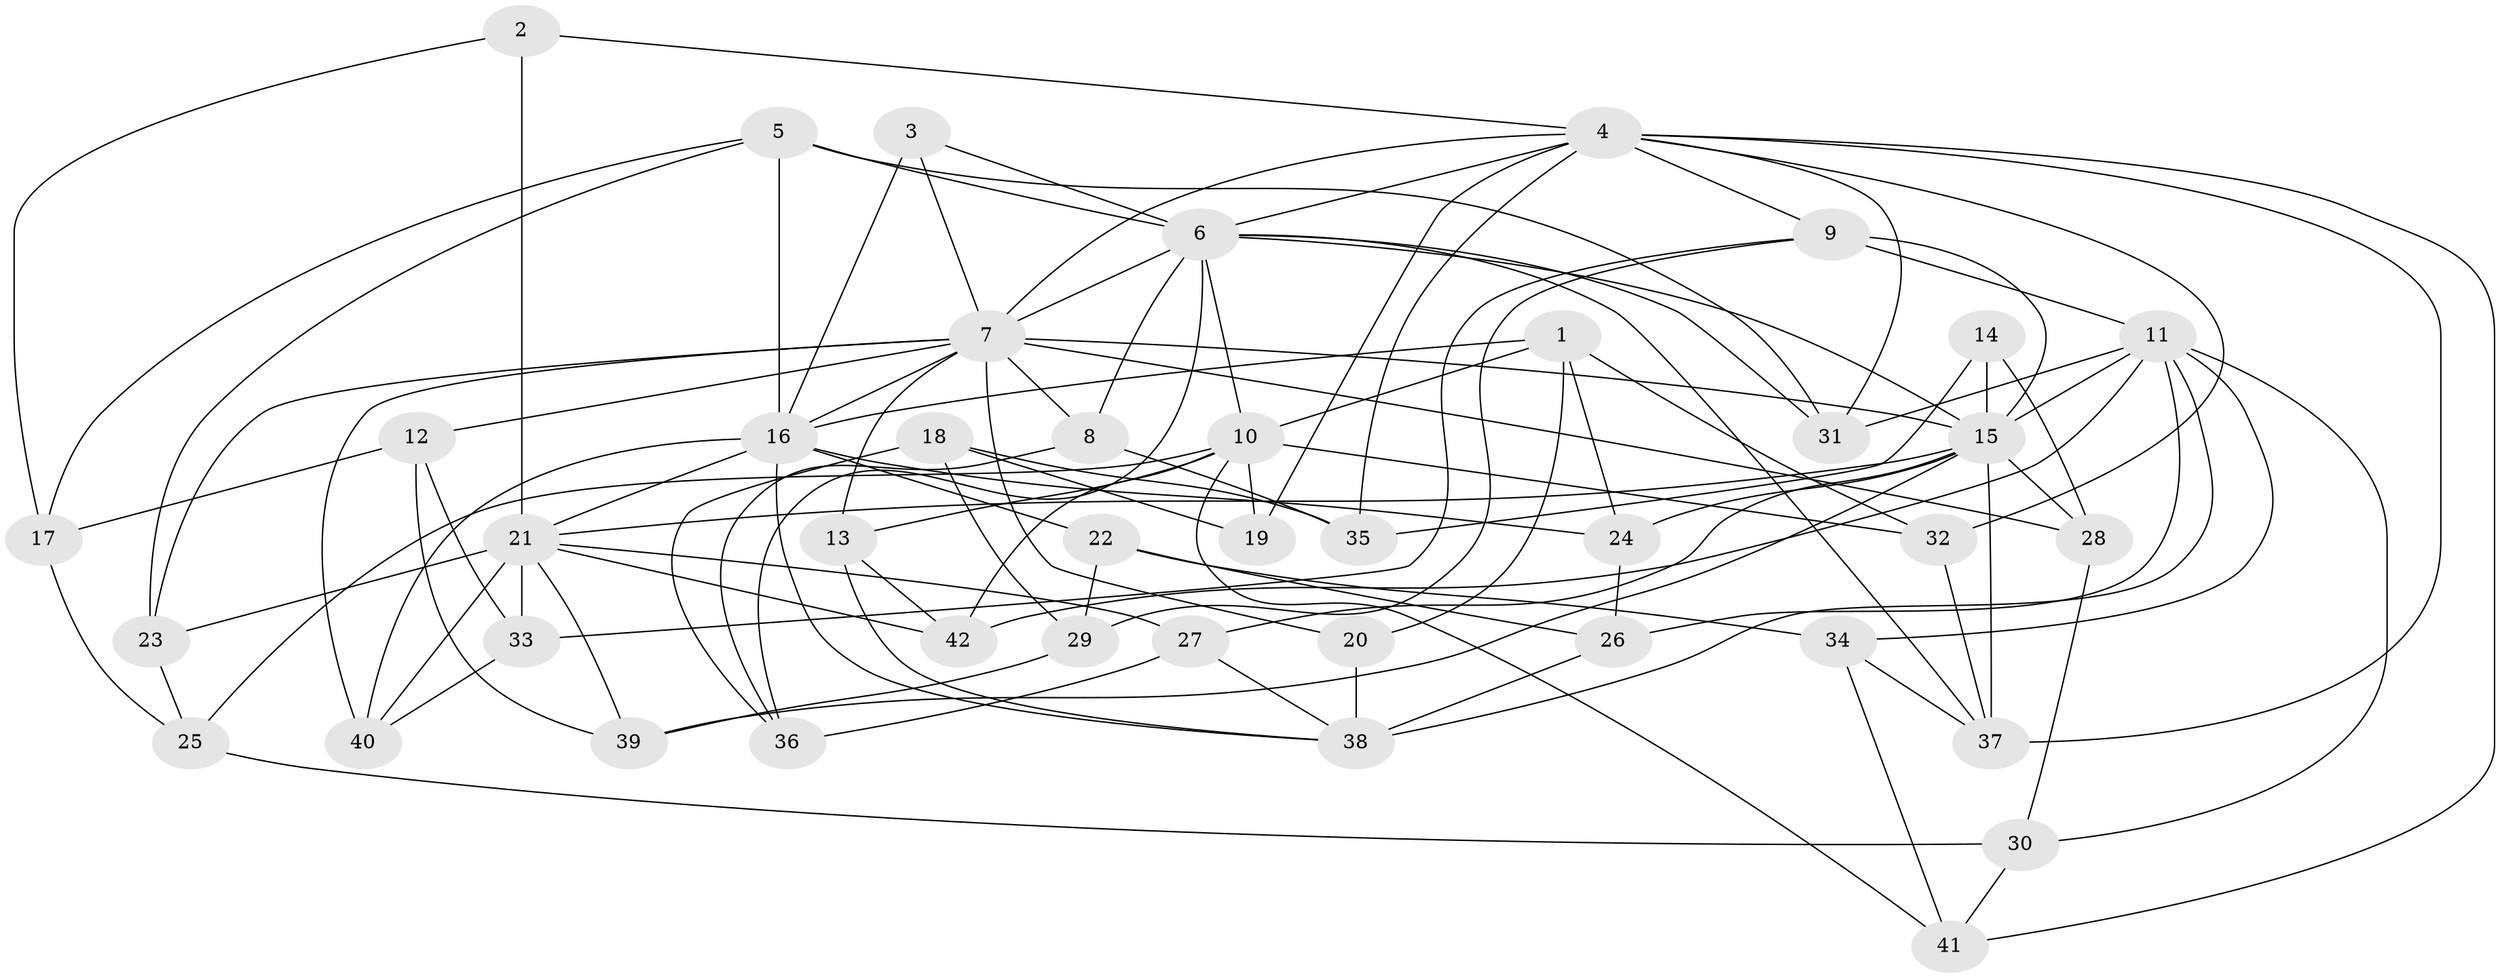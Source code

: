// original degree distribution, {4: 1.0}
// Generated by graph-tools (version 1.1) at 2025/37/03/09/25 02:37:59]
// undirected, 42 vertices, 107 edges
graph export_dot {
graph [start="1"]
  node [color=gray90,style=filled];
  1;
  2;
  3;
  4;
  5;
  6;
  7;
  8;
  9;
  10;
  11;
  12;
  13;
  14;
  15;
  16;
  17;
  18;
  19;
  20;
  21;
  22;
  23;
  24;
  25;
  26;
  27;
  28;
  29;
  30;
  31;
  32;
  33;
  34;
  35;
  36;
  37;
  38;
  39;
  40;
  41;
  42;
  1 -- 10 [weight=2.0];
  1 -- 16 [weight=1.0];
  1 -- 20 [weight=1.0];
  1 -- 24 [weight=1.0];
  1 -- 32 [weight=1.0];
  2 -- 4 [weight=1.0];
  2 -- 17 [weight=1.0];
  2 -- 21 [weight=4.0];
  3 -- 6 [weight=2.0];
  3 -- 7 [weight=1.0];
  3 -- 16 [weight=3.0];
  4 -- 6 [weight=2.0];
  4 -- 7 [weight=1.0];
  4 -- 9 [weight=1.0];
  4 -- 19 [weight=1.0];
  4 -- 31 [weight=1.0];
  4 -- 32 [weight=1.0];
  4 -- 35 [weight=1.0];
  4 -- 37 [weight=2.0];
  4 -- 41 [weight=1.0];
  5 -- 6 [weight=1.0];
  5 -- 16 [weight=2.0];
  5 -- 17 [weight=1.0];
  5 -- 23 [weight=1.0];
  5 -- 31 [weight=1.0];
  6 -- 7 [weight=1.0];
  6 -- 8 [weight=1.0];
  6 -- 10 [weight=1.0];
  6 -- 15 [weight=1.0];
  6 -- 31 [weight=1.0];
  6 -- 36 [weight=1.0];
  6 -- 37 [weight=1.0];
  7 -- 8 [weight=1.0];
  7 -- 12 [weight=1.0];
  7 -- 13 [weight=1.0];
  7 -- 15 [weight=1.0];
  7 -- 16 [weight=1.0];
  7 -- 20 [weight=1.0];
  7 -- 23 [weight=1.0];
  7 -- 28 [weight=1.0];
  7 -- 40 [weight=1.0];
  8 -- 35 [weight=1.0];
  8 -- 36 [weight=1.0];
  9 -- 11 [weight=2.0];
  9 -- 15 [weight=1.0];
  9 -- 29 [weight=1.0];
  9 -- 33 [weight=1.0];
  10 -- 13 [weight=1.0];
  10 -- 19 [weight=2.0];
  10 -- 25 [weight=1.0];
  10 -- 32 [weight=1.0];
  10 -- 41 [weight=1.0];
  10 -- 42 [weight=1.0];
  11 -- 15 [weight=1.0];
  11 -- 26 [weight=1.0];
  11 -- 30 [weight=1.0];
  11 -- 31 [weight=1.0];
  11 -- 34 [weight=1.0];
  11 -- 38 [weight=2.0];
  11 -- 42 [weight=1.0];
  12 -- 17 [weight=1.0];
  12 -- 33 [weight=1.0];
  12 -- 39 [weight=1.0];
  13 -- 38 [weight=1.0];
  13 -- 42 [weight=1.0];
  14 -- 15 [weight=2.0];
  14 -- 28 [weight=1.0];
  14 -- 35 [weight=1.0];
  15 -- 21 [weight=1.0];
  15 -- 24 [weight=1.0];
  15 -- 27 [weight=1.0];
  15 -- 28 [weight=1.0];
  15 -- 37 [weight=1.0];
  15 -- 39 [weight=1.0];
  16 -- 21 [weight=1.0];
  16 -- 22 [weight=1.0];
  16 -- 24 [weight=1.0];
  16 -- 38 [weight=1.0];
  16 -- 40 [weight=1.0];
  17 -- 25 [weight=1.0];
  18 -- 19 [weight=1.0];
  18 -- 29 [weight=1.0];
  18 -- 35 [weight=1.0];
  18 -- 36 [weight=1.0];
  20 -- 38 [weight=2.0];
  21 -- 23 [weight=1.0];
  21 -- 27 [weight=1.0];
  21 -- 33 [weight=1.0];
  21 -- 39 [weight=1.0];
  21 -- 40 [weight=1.0];
  21 -- 42 [weight=1.0];
  22 -- 26 [weight=1.0];
  22 -- 29 [weight=1.0];
  22 -- 34 [weight=1.0];
  23 -- 25 [weight=1.0];
  24 -- 26 [weight=1.0];
  25 -- 30 [weight=1.0];
  26 -- 38 [weight=1.0];
  27 -- 36 [weight=1.0];
  27 -- 38 [weight=1.0];
  28 -- 30 [weight=1.0];
  29 -- 39 [weight=1.0];
  30 -- 41 [weight=1.0];
  32 -- 37 [weight=1.0];
  33 -- 40 [weight=1.0];
  34 -- 37 [weight=1.0];
  34 -- 41 [weight=1.0];
}
